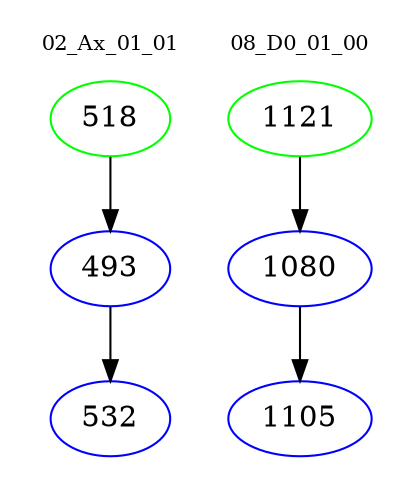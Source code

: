 digraph{
subgraph cluster_0 {
color = white
label = "02_Ax_01_01";
fontsize=10;
T0_518 [label="518", color="green"]
T0_518 -> T0_493 [color="black"]
T0_493 [label="493", color="blue"]
T0_493 -> T0_532 [color="black"]
T0_532 [label="532", color="blue"]
}
subgraph cluster_1 {
color = white
label = "08_D0_01_00";
fontsize=10;
T1_1121 [label="1121", color="green"]
T1_1121 -> T1_1080 [color="black"]
T1_1080 [label="1080", color="blue"]
T1_1080 -> T1_1105 [color="black"]
T1_1105 [label="1105", color="blue"]
}
}
